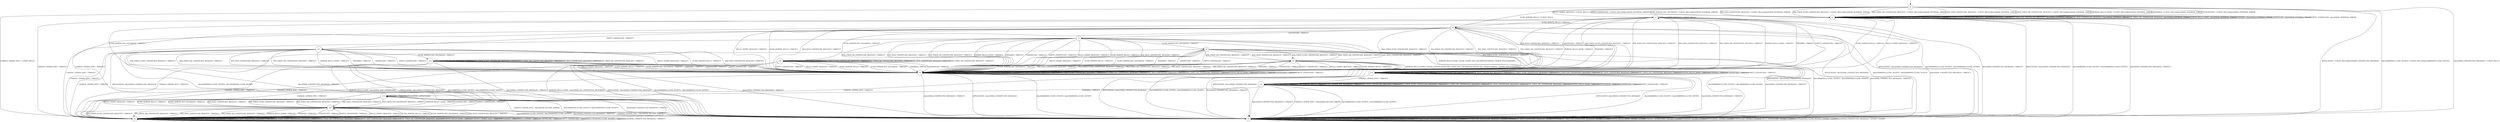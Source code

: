 digraph g {

	s0 [shape="circle" label="s0"];
	s1 [shape="circle" label="s1"];
	s2 [shape="circle" label="s2"];
	s3 [shape="circle" label="s3"];
	s4 [shape="circle" label="s4"];
	s5 [shape="circle" label="s5"];
	s6 [shape="circle" label="s6"];
	s7 [shape="circle" label="s7"];
	s8 [shape="circle" label="s8"];
	s9 [shape="circle" label="s9"];
	s10 [shape="circle" label="s10"];
	s11 [shape="circle" label="s11"];
	s12 [shape="circle" label="s12"];
	s13 [shape="circle" label="s13"];
	s14 [shape="circle" label="s14"];
	s15 [shape="circle" label="s15"];
	s16 [shape="circle" label="s16"];
	s0 -> s2 [label="HELLO_VERIFY_REQUEST / CLIENT_HELLO+"];
	s0 -> s6 [label="ECDH_SERVER_HELLO / CLIENT_HELLO"];
	s0 -> s1 [label="ECDH_SERVER_KEY_EXCHANGE / CLIENT_HELLO|Alert(FATAL,INTERNAL_ERROR)"];
	s0 -> s1 [label="RSA_SIGN_CERTIFICATE_REQUEST / CLIENT_HELLO|Alert(FATAL,INTERNAL_ERROR)"];
	s0 -> s1 [label="RSA_FIXED_ECDH_CERTIFICATE_REQUEST / CLIENT_HELLO|Alert(FATAL,INTERNAL_ERROR)"];
	s0 -> s1 [label="RSA_FIXED_DH_CERTIFICATE_REQUEST / CLIENT_HELLO|Alert(FATAL,INTERNAL_ERROR)"];
	s0 -> s1 [label="DSS_SIGN_CERTIFICATE_REQUEST / CLIENT_HELLO|Alert(FATAL,INTERNAL_ERROR)"];
	s0 -> s1 [label="DSS_FIXED_DH_CERTIFICATE_REQUEST / CLIENT_HELLO|Alert(FATAL,INTERNAL_ERROR)"];
	s0 -> s1 [label="SERVER_HELLO_DONE / CLIENT_HELLO|Alert(FATAL,INTERNAL_ERROR)"];
	s0 -> s4 [label="CHANGE_CIPHER_SPEC / CLIENT_HELLO"];
	s0 -> s1 [label="FINISHED / CLIENT_HELLO|Alert(FATAL,INTERNAL_ERROR)"];
	s0 -> s3 [label="APPLICATION / CLIENT_HELLO|Alert(FATAL,UNEXPECTED_MESSAGE)"];
	s0 -> s1 [label="CERTIFICATE / CLIENT_HELLO|Alert(FATAL,INTERNAL_ERROR)"];
	s0 -> s1 [label="EMPTY_CERTIFICATE / CLIENT_HELLO|Alert(FATAL,INTERNAL_ERROR)"];
	s0 -> s3 [label="Alert(WARNING,CLOSE_NOTIFY) / CLIENT_HELLO|Alert(WARNING,CLOSE_NOTIFY)"];
	s0 -> s3 [label="Alert(FATAL,UNEXPECTED_MESSAGE) / CLIENT_HELLO"];
	s1 -> s5 [label="HELLO_VERIFY_REQUEST / TIMEOUT"];
	s1 -> s5 [label="ECDH_SERVER_HELLO / TIMEOUT"];
	s1 -> s1 [label="ECDH_SERVER_KEY_EXCHANGE / Alert(FATAL,INTERNAL_ERROR)"];
	s1 -> s1 [label="RSA_SIGN_CERTIFICATE_REQUEST / Alert(FATAL,INTERNAL_ERROR)"];
	s1 -> s1 [label="RSA_FIXED_ECDH_CERTIFICATE_REQUEST / Alert(FATAL,INTERNAL_ERROR)"];
	s1 -> s1 [label="RSA_FIXED_DH_CERTIFICATE_REQUEST / Alert(FATAL,INTERNAL_ERROR)"];
	s1 -> s1 [label="DSS_SIGN_CERTIFICATE_REQUEST / Alert(FATAL,INTERNAL_ERROR)"];
	s1 -> s1 [label="DSS_FIXED_DH_CERTIFICATE_REQUEST / Alert(FATAL,INTERNAL_ERROR)"];
	s1 -> s1 [label="SERVER_HELLO_DONE / Alert(FATAL,INTERNAL_ERROR)"];
	s1 -> s4 [label="CHANGE_CIPHER_SPEC / TIMEOUT"];
	s1 -> s1 [label="FINISHED / Alert(FATAL,INTERNAL_ERROR)"];
	s1 -> s3 [label="APPLICATION / Alert(FATAL,UNEXPECTED_MESSAGE)"];
	s1 -> s1 [label="CERTIFICATE / Alert(FATAL,INTERNAL_ERROR)"];
	s1 -> s1 [label="EMPTY_CERTIFICATE / Alert(FATAL,INTERNAL_ERROR)"];
	s1 -> s3 [label="Alert(WARNING,CLOSE_NOTIFY) / Alert(WARNING,CLOSE_NOTIFY)"];
	s1 -> s3 [label="Alert(FATAL,UNEXPECTED_MESSAGE) / TIMEOUT"];
	s2 -> s2 [label="HELLO_VERIFY_REQUEST / CLIENT_HELLO"];
	s2 -> s6 [label="ECDH_SERVER_HELLO / TIMEOUT"];
	s2 -> s5 [label="ECDH_SERVER_KEY_EXCHANGE / TIMEOUT"];
	s2 -> s5 [label="RSA_SIGN_CERTIFICATE_REQUEST / TIMEOUT"];
	s2 -> s5 [label="RSA_FIXED_ECDH_CERTIFICATE_REQUEST / TIMEOUT"];
	s2 -> s5 [label="RSA_FIXED_DH_CERTIFICATE_REQUEST / TIMEOUT"];
	s2 -> s5 [label="DSS_SIGN_CERTIFICATE_REQUEST / TIMEOUT"];
	s2 -> s5 [label="DSS_FIXED_DH_CERTIFICATE_REQUEST / TIMEOUT"];
	s2 -> s5 [label="SERVER_HELLO_DONE / TIMEOUT"];
	s2 -> s4 [label="CHANGE_CIPHER_SPEC / TIMEOUT"];
	s2 -> s5 [label="FINISHED / TIMEOUT"];
	s2 -> s3 [label="APPLICATION / Alert(FATAL,UNEXPECTED_MESSAGE)"];
	s2 -> s5 [label="CERTIFICATE / TIMEOUT"];
	s2 -> s5 [label="EMPTY_CERTIFICATE / TIMEOUT"];
	s2 -> s3 [label="Alert(WARNING,CLOSE_NOTIFY) / Alert(WARNING,CLOSE_NOTIFY)"];
	s2 -> s3 [label="Alert(FATAL,UNEXPECTED_MESSAGE) / TIMEOUT"];
	s3 -> s3 [label="HELLO_VERIFY_REQUEST / SOCKET_CLOSED"];
	s3 -> s3 [label="ECDH_SERVER_HELLO / SOCKET_CLOSED"];
	s3 -> s3 [label="ECDH_SERVER_KEY_EXCHANGE / SOCKET_CLOSED"];
	s3 -> s3 [label="RSA_SIGN_CERTIFICATE_REQUEST / SOCKET_CLOSED"];
	s3 -> s3 [label="RSA_FIXED_ECDH_CERTIFICATE_REQUEST / SOCKET_CLOSED"];
	s3 -> s3 [label="RSA_FIXED_DH_CERTIFICATE_REQUEST / SOCKET_CLOSED"];
	s3 -> s3 [label="DSS_SIGN_CERTIFICATE_REQUEST / SOCKET_CLOSED"];
	s3 -> s3 [label="DSS_FIXED_DH_CERTIFICATE_REQUEST / SOCKET_CLOSED"];
	s3 -> s3 [label="SERVER_HELLO_DONE / SOCKET_CLOSED"];
	s3 -> s3 [label="CHANGE_CIPHER_SPEC / SOCKET_CLOSED"];
	s3 -> s3 [label="FINISHED / SOCKET_CLOSED"];
	s3 -> s3 [label="APPLICATION / SOCKET_CLOSED"];
	s3 -> s3 [label="CERTIFICATE / SOCKET_CLOSED"];
	s3 -> s3 [label="EMPTY_CERTIFICATE / SOCKET_CLOSED"];
	s3 -> s3 [label="Alert(WARNING,CLOSE_NOTIFY) / SOCKET_CLOSED"];
	s3 -> s3 [label="Alert(FATAL,UNEXPECTED_MESSAGE) / SOCKET_CLOSED"];
	s4 -> s4 [label="HELLO_VERIFY_REQUEST / TIMEOUT"];
	s4 -> s4 [label="ECDH_SERVER_HELLO / TIMEOUT"];
	s4 -> s4 [label="ECDH_SERVER_KEY_EXCHANGE / TIMEOUT"];
	s4 -> s4 [label="RSA_SIGN_CERTIFICATE_REQUEST / TIMEOUT"];
	s4 -> s4 [label="RSA_FIXED_ECDH_CERTIFICATE_REQUEST / TIMEOUT"];
	s4 -> s4 [label="RSA_FIXED_DH_CERTIFICATE_REQUEST / TIMEOUT"];
	s4 -> s4 [label="DSS_SIGN_CERTIFICATE_REQUEST / TIMEOUT"];
	s4 -> s4 [label="DSS_FIXED_DH_CERTIFICATE_REQUEST / TIMEOUT"];
	s4 -> s4 [label="SERVER_HELLO_DONE / TIMEOUT"];
	s4 -> s4 [label="CHANGE_CIPHER_SPEC / TIMEOUT"];
	s4 -> s4 [label="FINISHED / TIMEOUT"];
	s4 -> s4 [label="APPLICATION / TIMEOUT"];
	s4 -> s4 [label="CERTIFICATE / TIMEOUT"];
	s4 -> s4 [label="EMPTY_CERTIFICATE / TIMEOUT"];
	s4 -> s4 [label="Alert(WARNING,CLOSE_NOTIFY) / TIMEOUT"];
	s4 -> s4 [label="Alert(FATAL,UNEXPECTED_MESSAGE) / TIMEOUT"];
	s5 -> s5 [label="HELLO_VERIFY_REQUEST / TIMEOUT"];
	s5 -> s5 [label="ECDH_SERVER_HELLO / TIMEOUT"];
	s5 -> s5 [label="ECDH_SERVER_KEY_EXCHANGE / TIMEOUT"];
	s5 -> s5 [label="RSA_SIGN_CERTIFICATE_REQUEST / TIMEOUT"];
	s5 -> s5 [label="RSA_FIXED_ECDH_CERTIFICATE_REQUEST / TIMEOUT"];
	s5 -> s5 [label="RSA_FIXED_DH_CERTIFICATE_REQUEST / TIMEOUT"];
	s5 -> s5 [label="DSS_SIGN_CERTIFICATE_REQUEST / TIMEOUT"];
	s5 -> s5 [label="DSS_FIXED_DH_CERTIFICATE_REQUEST / TIMEOUT"];
	s5 -> s5 [label="SERVER_HELLO_DONE / TIMEOUT"];
	s5 -> s4 [label="CHANGE_CIPHER_SPEC / TIMEOUT"];
	s5 -> s5 [label="FINISHED / TIMEOUT"];
	s5 -> s3 [label="APPLICATION / Alert(FATAL,UNEXPECTED_MESSAGE)"];
	s5 -> s5 [label="CERTIFICATE / TIMEOUT"];
	s5 -> s5 [label="EMPTY_CERTIFICATE / TIMEOUT"];
	s5 -> s3 [label="Alert(WARNING,CLOSE_NOTIFY) / Alert(WARNING,CLOSE_NOTIFY)"];
	s5 -> s3 [label="Alert(FATAL,UNEXPECTED_MESSAGE) / TIMEOUT"];
	s6 -> s5 [label="HELLO_VERIFY_REQUEST / TIMEOUT"];
	s6 -> s5 [label="ECDH_SERVER_HELLO / TIMEOUT"];
	s6 -> s10 [label="ECDH_SERVER_KEY_EXCHANGE / TIMEOUT"];
	s6 -> s5 [label="RSA_SIGN_CERTIFICATE_REQUEST / TIMEOUT"];
	s6 -> s5 [label="RSA_FIXED_ECDH_CERTIFICATE_REQUEST / TIMEOUT"];
	s6 -> s5 [label="RSA_FIXED_DH_CERTIFICATE_REQUEST / TIMEOUT"];
	s6 -> s5 [label="DSS_SIGN_CERTIFICATE_REQUEST / TIMEOUT"];
	s6 -> s5 [label="DSS_FIXED_DH_CERTIFICATE_REQUEST / TIMEOUT"];
	s6 -> s5 [label="SERVER_HELLO_DONE / TIMEOUT"];
	s6 -> s4 [label="CHANGE_CIPHER_SPEC / TIMEOUT"];
	s6 -> s5 [label="FINISHED / TIMEOUT"];
	s6 -> s3 [label="APPLICATION / Alert(FATAL,UNEXPECTED_MESSAGE)"];
	s6 -> s7 [label="CERTIFICATE / TIMEOUT"];
	s6 -> s11 [label="EMPTY_CERTIFICATE / TIMEOUT"];
	s6 -> s3 [label="Alert(WARNING,CLOSE_NOTIFY) / Alert(WARNING,CLOSE_NOTIFY)"];
	s6 -> s3 [label="Alert(FATAL,UNEXPECTED_MESSAGE) / TIMEOUT"];
	s7 -> s5 [label="HELLO_VERIFY_REQUEST / TIMEOUT"];
	s7 -> s5 [label="ECDH_SERVER_HELLO / TIMEOUT"];
	s7 -> s8 [label="ECDH_SERVER_KEY_EXCHANGE / TIMEOUT"];
	s7 -> s5 [label="RSA_SIGN_CERTIFICATE_REQUEST / TIMEOUT"];
	s7 -> s5 [label="RSA_FIXED_ECDH_CERTIFICATE_REQUEST / TIMEOUT"];
	s7 -> s5 [label="RSA_FIXED_DH_CERTIFICATE_REQUEST / TIMEOUT"];
	s7 -> s5 [label="DSS_SIGN_CERTIFICATE_REQUEST / TIMEOUT"];
	s7 -> s5 [label="DSS_FIXED_DH_CERTIFICATE_REQUEST / TIMEOUT"];
	s7 -> s5 [label="SERVER_HELLO_DONE / TIMEOUT"];
	s7 -> s4 [label="CHANGE_CIPHER_SPEC / TIMEOUT"];
	s7 -> s5 [label="FINISHED / TIMEOUT"];
	s7 -> s3 [label="APPLICATION / Alert(FATAL,UNEXPECTED_MESSAGE)"];
	s7 -> s5 [label="CERTIFICATE / TIMEOUT"];
	s7 -> s5 [label="EMPTY_CERTIFICATE / TIMEOUT"];
	s7 -> s3 [label="Alert(WARNING,CLOSE_NOTIFY) / Alert(WARNING,CLOSE_NOTIFY)"];
	s7 -> s3 [label="Alert(FATAL,UNEXPECTED_MESSAGE) / TIMEOUT"];
	s8 -> s5 [label="HELLO_VERIFY_REQUEST / TIMEOUT"];
	s8 -> s5 [label="ECDH_SERVER_HELLO / TIMEOUT"];
	s8 -> s5 [label="ECDH_SERVER_KEY_EXCHANGE / TIMEOUT"];
	s8 -> s9 [label="RSA_SIGN_CERTIFICATE_REQUEST / TIMEOUT"];
	s8 -> s9 [label="RSA_FIXED_ECDH_CERTIFICATE_REQUEST / TIMEOUT"];
	s8 -> s9 [label="RSA_FIXED_DH_CERTIFICATE_REQUEST / TIMEOUT"];
	s8 -> s9 [label="DSS_SIGN_CERTIFICATE_REQUEST / TIMEOUT"];
	s8 -> s9 [label="DSS_FIXED_DH_CERTIFICATE_REQUEST / TIMEOUT"];
	s8 -> s13 [label="SERVER_HELLO_DONE / ECDH_CLIENT_KEY_EXCHANGE|CHANGE_CIPHER_SPEC|FINISHED"];
	s8 -> s4 [label="CHANGE_CIPHER_SPEC / TIMEOUT"];
	s8 -> s5 [label="FINISHED / TIMEOUT"];
	s8 -> s3 [label="APPLICATION / Alert(FATAL,UNEXPECTED_MESSAGE)"];
	s8 -> s5 [label="CERTIFICATE / TIMEOUT"];
	s8 -> s5 [label="EMPTY_CERTIFICATE / TIMEOUT"];
	s8 -> s3 [label="Alert(WARNING,CLOSE_NOTIFY) / Alert(WARNING,CLOSE_NOTIFY)"];
	s8 -> s3 [label="Alert(FATAL,UNEXPECTED_MESSAGE) / TIMEOUT"];
	s9 -> s5 [label="HELLO_VERIFY_REQUEST / TIMEOUT"];
	s9 -> s5 [label="ECDH_SERVER_HELLO / TIMEOUT"];
	s9 -> s5 [label="ECDH_SERVER_KEY_EXCHANGE / TIMEOUT"];
	s9 -> s5 [label="RSA_SIGN_CERTIFICATE_REQUEST / TIMEOUT"];
	s9 -> s5 [label="RSA_FIXED_ECDH_CERTIFICATE_REQUEST / TIMEOUT"];
	s9 -> s5 [label="RSA_FIXED_DH_CERTIFICATE_REQUEST / TIMEOUT"];
	s9 -> s5 [label="DSS_SIGN_CERTIFICATE_REQUEST / TIMEOUT"];
	s9 -> s5 [label="DSS_FIXED_DH_CERTIFICATE_REQUEST / TIMEOUT"];
	s9 -> s13 [label="SERVER_HELLO_DONE / ECDSA_CERTIFICATE|ECDH_CLIENT_KEY_EXCHANGE|CERTIFICATE_VERIFY|CHANGE_CIPHER_SPEC|FINISHED"];
	s9 -> s4 [label="CHANGE_CIPHER_SPEC / TIMEOUT"];
	s9 -> s5 [label="FINISHED / TIMEOUT"];
	s9 -> s3 [label="APPLICATION / Alert(FATAL,UNEXPECTED_MESSAGE)"];
	s9 -> s5 [label="CERTIFICATE / TIMEOUT"];
	s9 -> s5 [label="EMPTY_CERTIFICATE / TIMEOUT"];
	s9 -> s3 [label="Alert(WARNING,CLOSE_NOTIFY) / Alert(WARNING,CLOSE_NOTIFY)"];
	s9 -> s3 [label="Alert(FATAL,UNEXPECTED_MESSAGE) / TIMEOUT"];
	s10 -> s5 [label="HELLO_VERIFY_REQUEST / TIMEOUT"];
	s10 -> s5 [label="ECDH_SERVER_HELLO / TIMEOUT"];
	s10 -> s5 [label="ECDH_SERVER_KEY_EXCHANGE / TIMEOUT"];
	s10 -> s10 [label="RSA_SIGN_CERTIFICATE_REQUEST / TIMEOUT"];
	s10 -> s10 [label="RSA_FIXED_ECDH_CERTIFICATE_REQUEST / TIMEOUT"];
	s10 -> s10 [label="RSA_FIXED_DH_CERTIFICATE_REQUEST / TIMEOUT"];
	s10 -> s10 [label="DSS_SIGN_CERTIFICATE_REQUEST / TIMEOUT"];
	s10 -> s10 [label="DSS_FIXED_DH_CERTIFICATE_REQUEST / TIMEOUT"];
	s10 -> s3 [label="SERVER_HELLO_DONE / Alert(FATAL,NO_CERTIFICATE_RESERVED)"];
	s10 -> s4 [label="CHANGE_CIPHER_SPEC / TIMEOUT"];
	s10 -> s5 [label="FINISHED / TIMEOUT"];
	s10 -> s3 [label="APPLICATION / Alert(FATAL,UNEXPECTED_MESSAGE)"];
	s10 -> s5 [label="CERTIFICATE / TIMEOUT"];
	s10 -> s5 [label="EMPTY_CERTIFICATE / TIMEOUT"];
	s10 -> s3 [label="Alert(WARNING,CLOSE_NOTIFY) / Alert(WARNING,CLOSE_NOTIFY)"];
	s10 -> s3 [label="Alert(FATAL,UNEXPECTED_MESSAGE) / TIMEOUT"];
	s11 -> s5 [label="HELLO_VERIFY_REQUEST / TIMEOUT"];
	s11 -> s5 [label="ECDH_SERVER_HELLO / TIMEOUT"];
	s11 -> s12 [label="ECDH_SERVER_KEY_EXCHANGE / TIMEOUT"];
	s11 -> s5 [label="RSA_SIGN_CERTIFICATE_REQUEST / TIMEOUT"];
	s11 -> s5 [label="RSA_FIXED_ECDH_CERTIFICATE_REQUEST / TIMEOUT"];
	s11 -> s5 [label="RSA_FIXED_DH_CERTIFICATE_REQUEST / TIMEOUT"];
	s11 -> s5 [label="DSS_SIGN_CERTIFICATE_REQUEST / TIMEOUT"];
	s11 -> s5 [label="DSS_FIXED_DH_CERTIFICATE_REQUEST / TIMEOUT"];
	s11 -> s5 [label="SERVER_HELLO_DONE / TIMEOUT"];
	s11 -> s4 [label="CHANGE_CIPHER_SPEC / TIMEOUT"];
	s11 -> s5 [label="FINISHED / TIMEOUT"];
	s11 -> s3 [label="APPLICATION / Alert(FATAL,UNEXPECTED_MESSAGE)"];
	s11 -> s5 [label="CERTIFICATE / TIMEOUT"];
	s11 -> s5 [label="EMPTY_CERTIFICATE / TIMEOUT"];
	s11 -> s3 [label="Alert(WARNING,CLOSE_NOTIFY) / Alert(WARNING,CLOSE_NOTIFY)"];
	s11 -> s3 [label="Alert(FATAL,UNEXPECTED_MESSAGE) / TIMEOUT"];
	s12 -> s5 [label="HELLO_VERIFY_REQUEST / TIMEOUT"];
	s12 -> s5 [label="ECDH_SERVER_HELLO / TIMEOUT"];
	s12 -> s5 [label="ECDH_SERVER_KEY_EXCHANGE / TIMEOUT"];
	s12 -> s12 [label="RSA_SIGN_CERTIFICATE_REQUEST / TIMEOUT"];
	s12 -> s12 [label="RSA_FIXED_ECDH_CERTIFICATE_REQUEST / TIMEOUT"];
	s12 -> s12 [label="RSA_FIXED_DH_CERTIFICATE_REQUEST / TIMEOUT"];
	s12 -> s12 [label="DSS_SIGN_CERTIFICATE_REQUEST / TIMEOUT"];
	s12 -> s12 [label="DSS_FIXED_DH_CERTIFICATE_REQUEST / TIMEOUT"];
	s12 -> s3 [label="SERVER_HELLO_DONE / Alert(FATAL,BAD_CERTIFICATE)"];
	s12 -> s4 [label="CHANGE_CIPHER_SPEC / TIMEOUT"];
	s12 -> s5 [label="FINISHED / TIMEOUT"];
	s12 -> s3 [label="APPLICATION / Alert(FATAL,UNEXPECTED_MESSAGE)"];
	s12 -> s5 [label="CERTIFICATE / TIMEOUT"];
	s12 -> s5 [label="EMPTY_CERTIFICATE / TIMEOUT"];
	s12 -> s3 [label="Alert(WARNING,CLOSE_NOTIFY) / Alert(WARNING,CLOSE_NOTIFY)"];
	s12 -> s3 [label="Alert(FATAL,UNEXPECTED_MESSAGE) / TIMEOUT"];
	s13 -> s13 [label="HELLO_VERIFY_REQUEST / TIMEOUT"];
	s13 -> s13 [label="ECDH_SERVER_HELLO / TIMEOUT"];
	s13 -> s13 [label="ECDH_SERVER_KEY_EXCHANGE / TIMEOUT"];
	s13 -> s13 [label="RSA_SIGN_CERTIFICATE_REQUEST / TIMEOUT"];
	s13 -> s13 [label="RSA_FIXED_ECDH_CERTIFICATE_REQUEST / TIMEOUT"];
	s13 -> s13 [label="RSA_FIXED_DH_CERTIFICATE_REQUEST / TIMEOUT"];
	s13 -> s13 [label="DSS_SIGN_CERTIFICATE_REQUEST / TIMEOUT"];
	s13 -> s13 [label="DSS_FIXED_DH_CERTIFICATE_REQUEST / TIMEOUT"];
	s13 -> s13 [label="SERVER_HELLO_DONE / TIMEOUT"];
	s13 -> s14 [label="CHANGE_CIPHER_SPEC / TIMEOUT"];
	s13 -> s13 [label="FINISHED / TIMEOUT"];
	s13 -> s3 [label="APPLICATION / Alert(FATAL,UNEXPECTED_MESSAGE)"];
	s13 -> s13 [label="CERTIFICATE / TIMEOUT"];
	s13 -> s13 [label="EMPTY_CERTIFICATE / TIMEOUT"];
	s13 -> s3 [label="Alert(WARNING,CLOSE_NOTIFY) / Alert(WARNING,CLOSE_NOTIFY)"];
	s13 -> s3 [label="Alert(FATAL,UNEXPECTED_MESSAGE) / TIMEOUT"];
	s14 -> s14 [label="HELLO_VERIFY_REQUEST / TIMEOUT"];
	s14 -> s14 [label="ECDH_SERVER_HELLO / TIMEOUT"];
	s14 -> s14 [label="ECDH_SERVER_KEY_EXCHANGE / TIMEOUT"];
	s14 -> s14 [label="RSA_SIGN_CERTIFICATE_REQUEST / TIMEOUT"];
	s14 -> s14 [label="RSA_FIXED_ECDH_CERTIFICATE_REQUEST / TIMEOUT"];
	s14 -> s14 [label="RSA_FIXED_DH_CERTIFICATE_REQUEST / TIMEOUT"];
	s14 -> s14 [label="DSS_SIGN_CERTIFICATE_REQUEST / TIMEOUT"];
	s14 -> s14 [label="DSS_FIXED_DH_CERTIFICATE_REQUEST / TIMEOUT"];
	s14 -> s14 [label="SERVER_HELLO_DONE / TIMEOUT"];
	s14 -> s3 [label="CHANGE_CIPHER_SPEC / Alert(FATAL,DECODE_ERROR)"];
	s14 -> s15 [label="FINISHED / TIMEOUT"];
	s14 -> s14 [label="APPLICATION / TIMEOUT"];
	s14 -> s14 [label="CERTIFICATE / TIMEOUT"];
	s14 -> s14 [label="EMPTY_CERTIFICATE / TIMEOUT"];
	s14 -> s3 [label="Alert(WARNING,CLOSE_NOTIFY) / Alert(WARNING,CLOSE_NOTIFY)"];
	s14 -> s3 [label="Alert(FATAL,UNEXPECTED_MESSAGE) / TIMEOUT"];
	s15 -> s16 [label="HELLO_VERIFY_REQUEST / TIMEOUT"];
	s15 -> s16 [label="ECDH_SERVER_HELLO / TIMEOUT"];
	s15 -> s16 [label="ECDH_SERVER_KEY_EXCHANGE / TIMEOUT"];
	s15 -> s16 [label="RSA_SIGN_CERTIFICATE_REQUEST / TIMEOUT"];
	s15 -> s16 [label="RSA_FIXED_ECDH_CERTIFICATE_REQUEST / TIMEOUT"];
	s15 -> s16 [label="RSA_FIXED_DH_CERTIFICATE_REQUEST / TIMEOUT"];
	s15 -> s16 [label="DSS_SIGN_CERTIFICATE_REQUEST / TIMEOUT"];
	s15 -> s16 [label="DSS_FIXED_DH_CERTIFICATE_REQUEST / TIMEOUT"];
	s15 -> s16 [label="SERVER_HELLO_DONE / TIMEOUT"];
	s15 -> s3 [label="CHANGE_CIPHER_SPEC / Alert(FATAL,DECODE_ERROR)"];
	s15 -> s15 [label="FINISHED / TIMEOUT"];
	s15 -> s15 [label="APPLICATION / APPLICATION"];
	s15 -> s16 [label="CERTIFICATE / TIMEOUT"];
	s15 -> s16 [label="EMPTY_CERTIFICATE / TIMEOUT"];
	s15 -> s3 [label="Alert(WARNING,CLOSE_NOTIFY) / Alert(WARNING,CLOSE_NOTIFY)"];
	s15 -> s3 [label="Alert(FATAL,UNEXPECTED_MESSAGE) / TIMEOUT"];
	s16 -> s4 [label="HELLO_VERIFY_REQUEST / TIMEOUT"];
	s16 -> s4 [label="ECDH_SERVER_HELLO / TIMEOUT"];
	s16 -> s4 [label="ECDH_SERVER_KEY_EXCHANGE / TIMEOUT"];
	s16 -> s4 [label="RSA_SIGN_CERTIFICATE_REQUEST / TIMEOUT"];
	s16 -> s4 [label="RSA_FIXED_ECDH_CERTIFICATE_REQUEST / TIMEOUT"];
	s16 -> s4 [label="RSA_FIXED_DH_CERTIFICATE_REQUEST / TIMEOUT"];
	s16 -> s4 [label="DSS_SIGN_CERTIFICATE_REQUEST / TIMEOUT"];
	s16 -> s4 [label="DSS_FIXED_DH_CERTIFICATE_REQUEST / TIMEOUT"];
	s16 -> s4 [label="SERVER_HELLO_DONE / TIMEOUT"];
	s16 -> s3 [label="CHANGE_CIPHER_SPEC / Alert(FATAL,DECODE_ERROR)"];
	s16 -> s4 [label="FINISHED / TIMEOUT"];
	s16 -> s16 [label="APPLICATION / APPLICATION"];
	s16 -> s4 [label="CERTIFICATE / TIMEOUT"];
	s16 -> s4 [label="EMPTY_CERTIFICATE / TIMEOUT"];
	s16 -> s3 [label="Alert(WARNING,CLOSE_NOTIFY) / Alert(WARNING,CLOSE_NOTIFY)"];
	s16 -> s3 [label="Alert(FATAL,UNEXPECTED_MESSAGE) / TIMEOUT"];

__start0 [label="" shape="none" width="0" height="0"];
__start0 -> s0;

}
